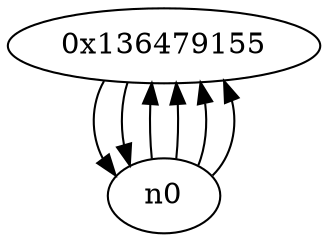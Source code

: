 digraph G{
/* nodes */
  n1 [label="0x136479155"]
/* edges */
n1 -> n0;
n1 -> n0;
n0 -> n1;
n0 -> n1;
n0 -> n1;
n0 -> n1;
}
